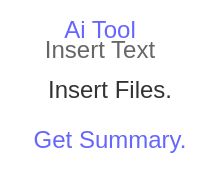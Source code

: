 <mxfile>
    <diagram id="tBq-4kwR3G_gBCQxn6-o" name="Page-1">
        <mxGraphModel dx="787" dy="421" grid="1" gridSize="10" guides="1" tooltips="1" connect="1" arrows="1" fold="1" page="1" pageScale="1" pageWidth="850" pageHeight="1100" math="0" shadow="0">
            <root>
                <mxCell id="0"/>
                <mxCell id="1" parent="0"/>
                <mxCell id="2" value="Insert Text" style="text;html=1;align=center;verticalAlign=middle;whiteSpace=wrap;rounded=0;fontColor=#666666;" parent="1" vertex="1">
                    <mxGeometry x="320" y="170" width="90" height="10" as="geometry"/>
                </mxCell>
                <mxCell id="3" value="Ai Tool" style="text;html=1;strokeColor=none;fillColor=none;align=center;verticalAlign=middle;whiteSpace=wrap;rounded=0;fontColor=#6666FF;" parent="1" vertex="1">
                    <mxGeometry x="320" y="150" width="90" height="30" as="geometry"/>
                </mxCell>
                <mxCell id="4" value="Insert Files." style="text;html=1;strokeColor=none;fillColor=none;align=center;verticalAlign=middle;whiteSpace=wrap;rounded=0;fontColor=#333333;" parent="1" vertex="1">
                    <mxGeometry x="315" y="180" width="110" height="30" as="geometry"/>
                </mxCell>
                <mxCell id="5" value="Get Summary." style="text;html=1;strokeColor=none;fillColor=none;align=center;verticalAlign=middle;whiteSpace=wrap;rounded=0;fontColor=#6666FF;" parent="1" vertex="1">
                    <mxGeometry x="325" y="200" width="90" height="40" as="geometry"/>
                </mxCell>
            </root>
        </mxGraphModel>
    </diagram>
</mxfile>